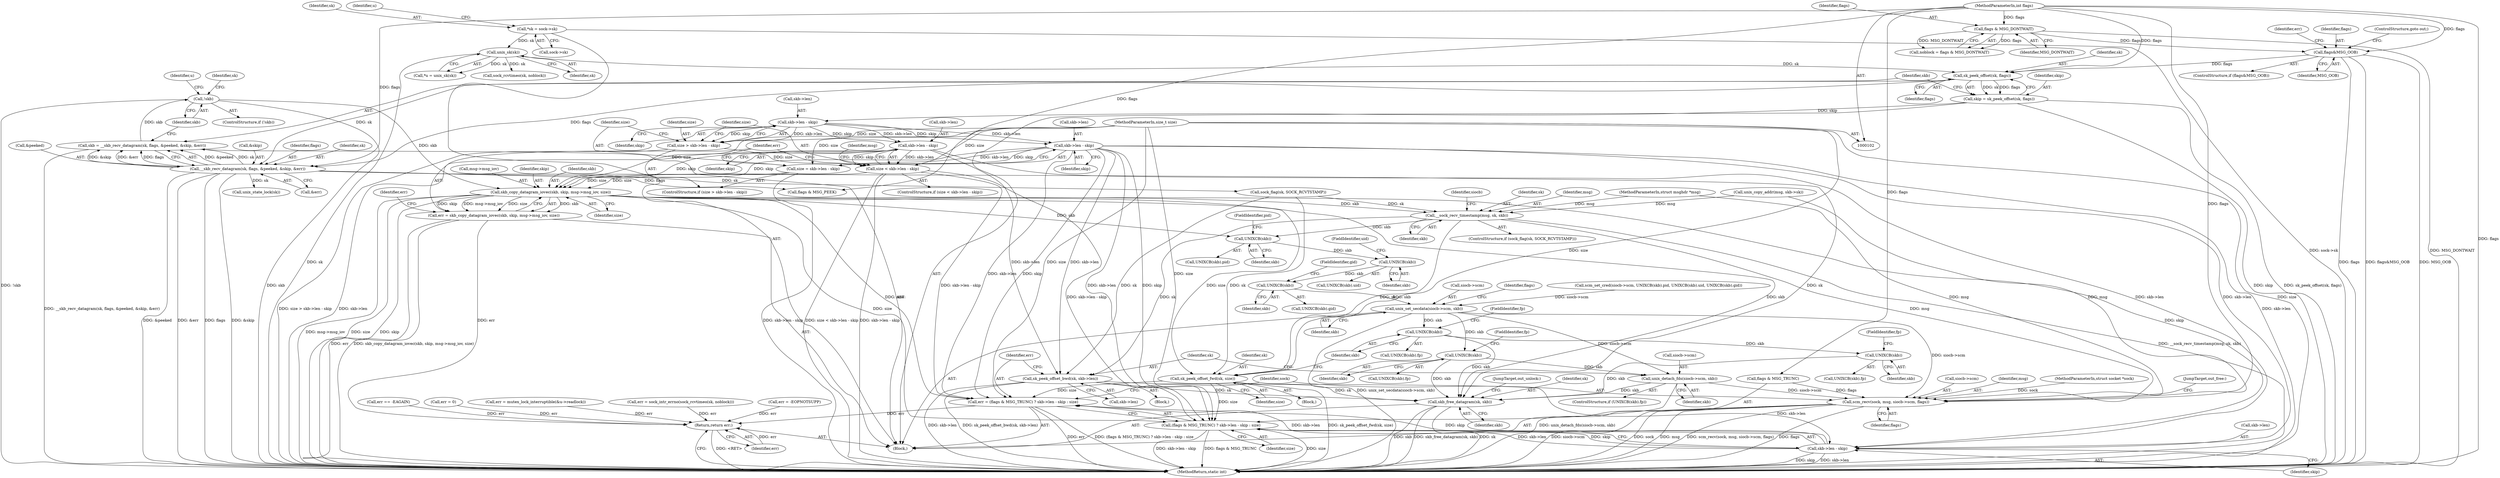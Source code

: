 digraph "0_linux_f3d3342602f8bcbf37d7c46641cb9bca7618eb1c_35@API" {
"1000257" [label="(Call,skb_copy_datagram_iovec(skb, skip, msg->msg_iov, size))"];
"1000179" [label="(Call,!skb)"];
"1000167" [label="(Call,skb = __skb_recv_datagram(sk, flags, &peeked, &skip, &err))"];
"1000169" [label="(Call,__skb_recv_datagram(sk, flags, &peeked, &skip, &err))"];
"1000164" [label="(Call,sk_peek_offset(sk, flags))"];
"1000124" [label="(Call,unix_sk(sk))"];
"1000116" [label="(Call,*sk = sock->sk)"];
"1000141" [label="(Call,flags&MSG_OOB)"];
"1000129" [label="(Call,flags & MSG_DONTWAIT)"];
"1000107" [label="(MethodParameterIn,int flags)"];
"1000236" [label="(Call,skb->len - skip)"];
"1000229" [label="(Call,skb->len - skip)"];
"1000162" [label="(Call,skip = sk_peek_offset(sk, flags))"];
"1000245" [label="(Call,skb->len - skip)"];
"1000234" [label="(Call,size = skb->len - skip)"];
"1000106" [label="(MethodParameterIn,size_t size)"];
"1000243" [label="(Call,size < skb->len - skip)"];
"1000227" [label="(Call,size > skb->len - skip)"];
"1000255" [label="(Call,err = skb_copy_datagram_iovec(skb, skip, msg->msg_iov, size))"];
"1000386" [label="(Return,return err;)"];
"1000271" [label="(Call,__sock_recv_timestamp(msg, sk, skb))"];
"1000298" [label="(Call,UNIXCB(skb))"];
"1000302" [label="(Call,UNIXCB(skb))"];
"1000306" [label="(Call,UNIXCB(skb))"];
"1000309" [label="(Call,unix_set_secdata(siocb->scm, skb))"];
"1000322" [label="(Call,UNIXCB(skb))"];
"1000325" [label="(Call,unix_detach_fds(siocb->scm, skb))"];
"1000368" [label="(Call,scm_recv(sock, msg, siocb->scm, flags))"];
"1000376" [label="(Call,skb_free_datagram(sk, skb))"];
"1000342" [label="(Call,UNIXCB(skb))"];
"1000353" [label="(Call,UNIXCB(skb))"];
"1000330" [label="(Call,sk_peek_offset_bwd(sk, skb->len))"];
"1000362" [label="(Call,skb->len - skip)"];
"1000356" [label="(Call,err = (flags & MSG_TRUNC) ? skb->len - skip : size)"];
"1000358" [label="(Call,(flags & MSG_TRUNC) ? skb->len - skip : size)"];
"1000337" [label="(Call,sk_peek_offset_fwd(sk, size))"];
"1000124" [label="(Call,unix_sk(sk))"];
"1000122" [label="(Call,*u = unix_sk(sk))"];
"1000375" [label="(JumpTarget,out_free:)"];
"1000388" [label="(MethodReturn,static int)"];
"1000131" [label="(Identifier,MSG_DONTWAIT)"];
"1000174" [label="(Call,&skip)"];
"1000357" [label="(Identifier,err)"];
"1000362" [label="(Call,skb->len - skip)"];
"1000155" [label="(Call,err = sock_intr_errno(sock_rcvtimeo(sk, noblock)))"];
"1000259" [label="(Identifier,skip)"];
"1000386" [label="(Return,return err;)"];
"1000310" [label="(Call,siocb->scm)"];
"1000371" [label="(Call,siocb->scm)"];
"1000235" [label="(Identifier,size)"];
"1000336" [label="(Block,)"];
"1000234" [label="(Call,size = skb->len - skip)"];
"1000146" [label="(Identifier,err)"];
"1000331" [label="(Identifier,sk)"];
"1000358" [label="(Call,(flags & MSG_TRUNC) ? skb->len - skip : size)"];
"1000376" [label="(Call,skb_free_datagram(sk, skb))"];
"1000243" [label="(Call,size < skb->len - skip)"];
"1000237" [label="(Call,skb->len)"];
"1000367" [label="(Identifier,size)"];
"1000370" [label="(Identifier,msg)"];
"1000321" [label="(Call,UNIXCB(skb).fp)"];
"1000226" [label="(ControlStructure,if (size > skb->len - skip))"];
"1000305" [label="(Call,UNIXCB(skb).gid)"];
"1000171" [label="(Identifier,flags)"];
"1000317" [label="(Identifier,flags)"];
"1000278" [label="(Identifier,siocb)"];
"1000118" [label="(Call,sock->sk)"];
"1000104" [label="(MethodParameterIn,struct socket *sock)"];
"1000143" [label="(Identifier,MSG_OOB)"];
"1000130" [label="(Identifier,flags)"];
"1000227" [label="(Call,size > skb->len - skip)"];
"1000322" [label="(Call,UNIXCB(skb))"];
"1000158" [label="(Call,sock_rcvtimeo(sk, noblock))"];
"1000236" [label="(Call,skb->len - skip)"];
"1000140" [label="(ControlStructure,if (flags&MSG_OOB))"];
"1000255" [label="(Call,err = skb_copy_datagram_iovec(skb, skip, msg->msg_iov, size))"];
"1000273" [label="(Identifier,sk)"];
"1000344" [label="(FieldIdentifier,fp)"];
"1000323" [label="(Identifier,skb)"];
"1000125" [label="(Identifier,sk)"];
"1000353" [label="(Call,UNIXCB(skb))"];
"1000301" [label="(Call,UNIXCB(skb).uid)"];
"1000179" [label="(Call,!skb)"];
"1000244" [label="(Identifier,size)"];
"1000298" [label="(Call,UNIXCB(skb))"];
"1000169" [label="(Call,__skb_recv_datagram(sk, flags, &peeked, &skip, &err))"];
"1000274" [label="(Identifier,skb)"];
"1000297" [label="(Call,UNIXCB(skb).pid)"];
"1000263" [label="(Identifier,size)"];
"1000167" [label="(Call,skb = __skb_recv_datagram(sk, flags, &peeked, &skip, &err))"];
"1000136" [label="(Call,err = -EOPNOTSUPP)"];
"1000116" [label="(Call,*sk = sock->sk)"];
"1000356" [label="(Call,err = (flags & MSG_TRUNC) ? skb->len - skip : size)"];
"1000105" [label="(MethodParameterIn,struct msghdr *msg)"];
"1000343" [label="(Identifier,skb)"];
"1000337" [label="(Call,sk_peek_offset_fwd(sk, size))"];
"1000339" [label="(Identifier,size)"];
"1000180" [label="(Identifier,skb)"];
"1000142" [label="(Identifier,flags)"];
"1000355" [label="(FieldIdentifier,fp)"];
"1000304" [label="(FieldIdentifier,uid)"];
"1000127" [label="(Call,noblock = flags & MSG_DONTWAIT)"];
"1000299" [label="(Identifier,skb)"];
"1000368" [label="(Call,scm_recv(sock, msg, siocb->scm, flags))"];
"1000308" [label="(FieldIdentifier,gid)"];
"1000230" [label="(Call,skb->len)"];
"1000163" [label="(Identifier,skip)"];
"1000257" [label="(Call,skb_copy_datagram_iovec(skb, skip, msg->msg_iov, size))"];
"1000366" [label="(Identifier,skip)"];
"1000313" [label="(Identifier,skb)"];
"1000141" [label="(Call,flags&MSG_OOB)"];
"1000242" [label="(ControlStructure,if (size < skb->len - skip))"];
"1000229" [label="(Call,skb->len - skip)"];
"1000332" [label="(Call,skb->len)"];
"1000307" [label="(Identifier,skb)"];
"1000272" [label="(Identifier,msg)"];
"1000170" [label="(Identifier,sk)"];
"1000117" [label="(Identifier,sk)"];
"1000182" [label="(Call,unix_state_lock(sk))"];
"1000329" [label="(Identifier,skb)"];
"1000330" [label="(Call,sk_peek_offset_bwd(sk, skb->len))"];
"1000256" [label="(Identifier,err)"];
"1000374" [label="(Identifier,flags)"];
"1000303" [label="(Identifier,skb)"];
"1000258" [label="(Identifier,skb)"];
"1000320" [label="(ControlStructure,if (UNIXCB(skb).fp))"];
"1000249" [label="(Identifier,skip)"];
"1000325" [label="(Call,unix_detach_fds(siocb->scm, skb))"];
"1000271" [label="(Call,__sock_recv_timestamp(msg, sk, skb))"];
"1000240" [label="(Identifier,skip)"];
"1000293" [label="(Call,scm_set_cred(siocb->scm, UNIXCB(skb).pid, UNIXCB(skb).uid, UNIXCB(skb).gid))"];
"1000165" [label="(Identifier,sk)"];
"1000316" [label="(Call,flags & MSG_PEEK)"];
"1000233" [label="(Identifier,skip)"];
"1000378" [label="(Identifier,skb)"];
"1000246" [label="(Call,skb->len)"];
"1000245" [label="(Call,skb->len - skip)"];
"1000302" [label="(Call,UNIXCB(skb))"];
"1000166" [label="(Identifier,flags)"];
"1000172" [label="(Call,&peeked)"];
"1000221" [label="(Call,unix_copy_addr(msg, skb->sk))"];
"1000260" [label="(Call,msg->msg_iov)"];
"1000162" [label="(Call,skip = sk_peek_offset(sk, flags))"];
"1000300" [label="(FieldIdentifier,pid)"];
"1000363" [label="(Call,skb->len)"];
"1000379" [label="(JumpTarget,out_unlock:)"];
"1000326" [label="(Call,siocb->scm)"];
"1000178" [label="(ControlStructure,if (!skb))"];
"1000354" [label="(Identifier,skb)"];
"1000309" [label="(Call,unix_set_secdata(siocb->scm, skb))"];
"1000228" [label="(Identifier,size)"];
"1000144" [label="(ControlStructure,goto out;)"];
"1000387" [label="(Identifier,err)"];
"1000192" [label="(Call,err == -EAGAIN)"];
"1000129" [label="(Call,flags & MSG_DONTWAIT)"];
"1000201" [label="(Call,err = 0)"];
"1000176" [label="(Call,&err)"];
"1000338" [label="(Identifier,sk)"];
"1000319" [label="(Block,)"];
"1000210" [label="(Identifier,u)"];
"1000267" [label="(ControlStructure,if (sock_flag(sk, SOCK_RCVTSTAMP)))"];
"1000341" [label="(Call,UNIXCB(skb).fp)"];
"1000252" [label="(Identifier,msg)"];
"1000352" [label="(Call,UNIXCB(skb).fp)"];
"1000106" [label="(MethodParameterIn,size_t size)"];
"1000377" [label="(Identifier,sk)"];
"1000359" [label="(Call,flags & MSG_TRUNC)"];
"1000342" [label="(Call,UNIXCB(skb))"];
"1000168" [label="(Identifier,skb)"];
"1000268" [label="(Call,sock_flag(sk, SOCK_RCVTSTAMP))"];
"1000324" [label="(FieldIdentifier,fp)"];
"1000107" [label="(MethodParameterIn,int flags)"];
"1000306" [label="(Call,UNIXCB(skb))"];
"1000164" [label="(Call,sk_peek_offset(sk, flags))"];
"1000369" [label="(Identifier,sock)"];
"1000265" [label="(Identifier,err)"];
"1000123" [label="(Identifier,u)"];
"1000183" [label="(Identifier,sk)"];
"1000145" [label="(Call,err = mutex_lock_interruptible(&u->readlock))"];
"1000108" [label="(Block,)"];
"1000257" -> "1000255"  [label="AST: "];
"1000257" -> "1000263"  [label="CFG: "];
"1000258" -> "1000257"  [label="AST: "];
"1000259" -> "1000257"  [label="AST: "];
"1000260" -> "1000257"  [label="AST: "];
"1000263" -> "1000257"  [label="AST: "];
"1000255" -> "1000257"  [label="CFG: "];
"1000257" -> "1000388"  [label="DDG: skip"];
"1000257" -> "1000388"  [label="DDG: msg->msg_iov"];
"1000257" -> "1000388"  [label="DDG: size"];
"1000257" -> "1000255"  [label="DDG: skb"];
"1000257" -> "1000255"  [label="DDG: skip"];
"1000257" -> "1000255"  [label="DDG: msg->msg_iov"];
"1000257" -> "1000255"  [label="DDG: size"];
"1000179" -> "1000257"  [label="DDG: skb"];
"1000236" -> "1000257"  [label="DDG: skip"];
"1000245" -> "1000257"  [label="DDG: skip"];
"1000234" -> "1000257"  [label="DDG: size"];
"1000243" -> "1000257"  [label="DDG: size"];
"1000106" -> "1000257"  [label="DDG: size"];
"1000257" -> "1000271"  [label="DDG: skb"];
"1000257" -> "1000298"  [label="DDG: skb"];
"1000257" -> "1000337"  [label="DDG: size"];
"1000257" -> "1000356"  [label="DDG: size"];
"1000257" -> "1000362"  [label="DDG: skip"];
"1000257" -> "1000358"  [label="DDG: size"];
"1000257" -> "1000376"  [label="DDG: skb"];
"1000179" -> "1000178"  [label="AST: "];
"1000179" -> "1000180"  [label="CFG: "];
"1000180" -> "1000179"  [label="AST: "];
"1000183" -> "1000179"  [label="CFG: "];
"1000210" -> "1000179"  [label="CFG: "];
"1000179" -> "1000388"  [label="DDG: !skb"];
"1000179" -> "1000388"  [label="DDG: skb"];
"1000167" -> "1000179"  [label="DDG: skb"];
"1000167" -> "1000108"  [label="AST: "];
"1000167" -> "1000169"  [label="CFG: "];
"1000168" -> "1000167"  [label="AST: "];
"1000169" -> "1000167"  [label="AST: "];
"1000180" -> "1000167"  [label="CFG: "];
"1000167" -> "1000388"  [label="DDG: __skb_recv_datagram(sk, flags, &peeked, &skip, &err)"];
"1000169" -> "1000167"  [label="DDG: &peeked"];
"1000169" -> "1000167"  [label="DDG: sk"];
"1000169" -> "1000167"  [label="DDG: &skip"];
"1000169" -> "1000167"  [label="DDG: &err"];
"1000169" -> "1000167"  [label="DDG: flags"];
"1000169" -> "1000176"  [label="CFG: "];
"1000170" -> "1000169"  [label="AST: "];
"1000171" -> "1000169"  [label="AST: "];
"1000172" -> "1000169"  [label="AST: "];
"1000174" -> "1000169"  [label="AST: "];
"1000176" -> "1000169"  [label="AST: "];
"1000169" -> "1000388"  [label="DDG: &peeked"];
"1000169" -> "1000388"  [label="DDG: &err"];
"1000169" -> "1000388"  [label="DDG: flags"];
"1000169" -> "1000388"  [label="DDG: &skip"];
"1000164" -> "1000169"  [label="DDG: sk"];
"1000164" -> "1000169"  [label="DDG: flags"];
"1000107" -> "1000169"  [label="DDG: flags"];
"1000169" -> "1000182"  [label="DDG: sk"];
"1000169" -> "1000268"  [label="DDG: sk"];
"1000169" -> "1000316"  [label="DDG: flags"];
"1000169" -> "1000376"  [label="DDG: sk"];
"1000164" -> "1000162"  [label="AST: "];
"1000164" -> "1000166"  [label="CFG: "];
"1000165" -> "1000164"  [label="AST: "];
"1000166" -> "1000164"  [label="AST: "];
"1000162" -> "1000164"  [label="CFG: "];
"1000164" -> "1000162"  [label="DDG: sk"];
"1000164" -> "1000162"  [label="DDG: flags"];
"1000124" -> "1000164"  [label="DDG: sk"];
"1000141" -> "1000164"  [label="DDG: flags"];
"1000107" -> "1000164"  [label="DDG: flags"];
"1000124" -> "1000122"  [label="AST: "];
"1000124" -> "1000125"  [label="CFG: "];
"1000125" -> "1000124"  [label="AST: "];
"1000122" -> "1000124"  [label="CFG: "];
"1000124" -> "1000388"  [label="DDG: sk"];
"1000124" -> "1000122"  [label="DDG: sk"];
"1000116" -> "1000124"  [label="DDG: sk"];
"1000124" -> "1000158"  [label="DDG: sk"];
"1000116" -> "1000108"  [label="AST: "];
"1000116" -> "1000118"  [label="CFG: "];
"1000117" -> "1000116"  [label="AST: "];
"1000118" -> "1000116"  [label="AST: "];
"1000123" -> "1000116"  [label="CFG: "];
"1000116" -> "1000388"  [label="DDG: sock->sk"];
"1000141" -> "1000140"  [label="AST: "];
"1000141" -> "1000143"  [label="CFG: "];
"1000142" -> "1000141"  [label="AST: "];
"1000143" -> "1000141"  [label="AST: "];
"1000144" -> "1000141"  [label="CFG: "];
"1000146" -> "1000141"  [label="CFG: "];
"1000141" -> "1000388"  [label="DDG: flags"];
"1000141" -> "1000388"  [label="DDG: flags&MSG_OOB"];
"1000141" -> "1000388"  [label="DDG: MSG_OOB"];
"1000129" -> "1000141"  [label="DDG: flags"];
"1000107" -> "1000141"  [label="DDG: flags"];
"1000129" -> "1000127"  [label="AST: "];
"1000129" -> "1000131"  [label="CFG: "];
"1000130" -> "1000129"  [label="AST: "];
"1000131" -> "1000129"  [label="AST: "];
"1000127" -> "1000129"  [label="CFG: "];
"1000129" -> "1000388"  [label="DDG: MSG_DONTWAIT"];
"1000129" -> "1000127"  [label="DDG: flags"];
"1000129" -> "1000127"  [label="DDG: MSG_DONTWAIT"];
"1000107" -> "1000129"  [label="DDG: flags"];
"1000107" -> "1000102"  [label="AST: "];
"1000107" -> "1000388"  [label="DDG: flags"];
"1000107" -> "1000316"  [label="DDG: flags"];
"1000107" -> "1000359"  [label="DDG: flags"];
"1000107" -> "1000368"  [label="DDG: flags"];
"1000236" -> "1000234"  [label="AST: "];
"1000236" -> "1000240"  [label="CFG: "];
"1000237" -> "1000236"  [label="AST: "];
"1000240" -> "1000236"  [label="AST: "];
"1000234" -> "1000236"  [label="CFG: "];
"1000236" -> "1000388"  [label="DDG: skb->len"];
"1000236" -> "1000234"  [label="DDG: skb->len"];
"1000236" -> "1000234"  [label="DDG: skip"];
"1000229" -> "1000236"  [label="DDG: skb->len"];
"1000229" -> "1000236"  [label="DDG: skip"];
"1000236" -> "1000330"  [label="DDG: skb->len"];
"1000236" -> "1000356"  [label="DDG: skb->len"];
"1000236" -> "1000356"  [label="DDG: skip"];
"1000236" -> "1000358"  [label="DDG: skb->len"];
"1000236" -> "1000358"  [label="DDG: skip"];
"1000236" -> "1000362"  [label="DDG: skb->len"];
"1000229" -> "1000227"  [label="AST: "];
"1000229" -> "1000233"  [label="CFG: "];
"1000230" -> "1000229"  [label="AST: "];
"1000233" -> "1000229"  [label="AST: "];
"1000227" -> "1000229"  [label="CFG: "];
"1000229" -> "1000227"  [label="DDG: skb->len"];
"1000229" -> "1000227"  [label="DDG: skip"];
"1000162" -> "1000229"  [label="DDG: skip"];
"1000229" -> "1000245"  [label="DDG: skb->len"];
"1000229" -> "1000245"  [label="DDG: skip"];
"1000162" -> "1000108"  [label="AST: "];
"1000163" -> "1000162"  [label="AST: "];
"1000168" -> "1000162"  [label="CFG: "];
"1000162" -> "1000388"  [label="DDG: sk_peek_offset(sk, flags)"];
"1000162" -> "1000388"  [label="DDG: skip"];
"1000245" -> "1000243"  [label="AST: "];
"1000245" -> "1000249"  [label="CFG: "];
"1000246" -> "1000245"  [label="AST: "];
"1000249" -> "1000245"  [label="AST: "];
"1000243" -> "1000245"  [label="CFG: "];
"1000245" -> "1000388"  [label="DDG: skb->len"];
"1000245" -> "1000243"  [label="DDG: skb->len"];
"1000245" -> "1000243"  [label="DDG: skip"];
"1000245" -> "1000330"  [label="DDG: skb->len"];
"1000245" -> "1000362"  [label="DDG: skb->len"];
"1000234" -> "1000226"  [label="AST: "];
"1000235" -> "1000234"  [label="AST: "];
"1000256" -> "1000234"  [label="CFG: "];
"1000234" -> "1000388"  [label="DDG: skb->len - skip"];
"1000106" -> "1000234"  [label="DDG: size"];
"1000106" -> "1000102"  [label="AST: "];
"1000106" -> "1000388"  [label="DDG: size"];
"1000106" -> "1000227"  [label="DDG: size"];
"1000106" -> "1000243"  [label="DDG: size"];
"1000106" -> "1000337"  [label="DDG: size"];
"1000106" -> "1000356"  [label="DDG: size"];
"1000106" -> "1000358"  [label="DDG: size"];
"1000243" -> "1000242"  [label="AST: "];
"1000244" -> "1000243"  [label="AST: "];
"1000252" -> "1000243"  [label="CFG: "];
"1000256" -> "1000243"  [label="CFG: "];
"1000243" -> "1000388"  [label="DDG: skb->len - skip"];
"1000243" -> "1000388"  [label="DDG: size < skb->len - skip"];
"1000227" -> "1000243"  [label="DDG: size"];
"1000243" -> "1000356"  [label="DDG: skb->len - skip"];
"1000243" -> "1000358"  [label="DDG: skb->len - skip"];
"1000227" -> "1000226"  [label="AST: "];
"1000228" -> "1000227"  [label="AST: "];
"1000235" -> "1000227"  [label="CFG: "];
"1000244" -> "1000227"  [label="CFG: "];
"1000227" -> "1000388"  [label="DDG: size > skb->len - skip"];
"1000255" -> "1000108"  [label="AST: "];
"1000256" -> "1000255"  [label="AST: "];
"1000265" -> "1000255"  [label="CFG: "];
"1000255" -> "1000388"  [label="DDG: skb_copy_datagram_iovec(skb, skip, msg->msg_iov, size)"];
"1000255" -> "1000388"  [label="DDG: err"];
"1000255" -> "1000386"  [label="DDG: err"];
"1000386" -> "1000108"  [label="AST: "];
"1000386" -> "1000387"  [label="CFG: "];
"1000387" -> "1000386"  [label="AST: "];
"1000388" -> "1000386"  [label="CFG: "];
"1000386" -> "1000388"  [label="DDG: <RET>"];
"1000387" -> "1000386"  [label="DDG: err"];
"1000356" -> "1000386"  [label="DDG: err"];
"1000192" -> "1000386"  [label="DDG: err"];
"1000155" -> "1000386"  [label="DDG: err"];
"1000145" -> "1000386"  [label="DDG: err"];
"1000136" -> "1000386"  [label="DDG: err"];
"1000201" -> "1000386"  [label="DDG: err"];
"1000271" -> "1000267"  [label="AST: "];
"1000271" -> "1000274"  [label="CFG: "];
"1000272" -> "1000271"  [label="AST: "];
"1000273" -> "1000271"  [label="AST: "];
"1000274" -> "1000271"  [label="AST: "];
"1000278" -> "1000271"  [label="CFG: "];
"1000271" -> "1000388"  [label="DDG: __sock_recv_timestamp(msg, sk, skb)"];
"1000221" -> "1000271"  [label="DDG: msg"];
"1000105" -> "1000271"  [label="DDG: msg"];
"1000268" -> "1000271"  [label="DDG: sk"];
"1000271" -> "1000298"  [label="DDG: skb"];
"1000271" -> "1000330"  [label="DDG: sk"];
"1000271" -> "1000337"  [label="DDG: sk"];
"1000271" -> "1000368"  [label="DDG: msg"];
"1000298" -> "1000297"  [label="AST: "];
"1000298" -> "1000299"  [label="CFG: "];
"1000299" -> "1000298"  [label="AST: "];
"1000300" -> "1000298"  [label="CFG: "];
"1000298" -> "1000302"  [label="DDG: skb"];
"1000302" -> "1000301"  [label="AST: "];
"1000302" -> "1000303"  [label="CFG: "];
"1000303" -> "1000302"  [label="AST: "];
"1000304" -> "1000302"  [label="CFG: "];
"1000302" -> "1000306"  [label="DDG: skb"];
"1000306" -> "1000305"  [label="AST: "];
"1000306" -> "1000307"  [label="CFG: "];
"1000307" -> "1000306"  [label="AST: "];
"1000308" -> "1000306"  [label="CFG: "];
"1000306" -> "1000309"  [label="DDG: skb"];
"1000309" -> "1000108"  [label="AST: "];
"1000309" -> "1000313"  [label="CFG: "];
"1000310" -> "1000309"  [label="AST: "];
"1000313" -> "1000309"  [label="AST: "];
"1000317" -> "1000309"  [label="CFG: "];
"1000309" -> "1000388"  [label="DDG: unix_set_secdata(siocb->scm, skb)"];
"1000293" -> "1000309"  [label="DDG: siocb->scm"];
"1000309" -> "1000322"  [label="DDG: skb"];
"1000309" -> "1000325"  [label="DDG: siocb->scm"];
"1000309" -> "1000342"  [label="DDG: skb"];
"1000309" -> "1000368"  [label="DDG: siocb->scm"];
"1000322" -> "1000321"  [label="AST: "];
"1000322" -> "1000323"  [label="CFG: "];
"1000323" -> "1000322"  [label="AST: "];
"1000324" -> "1000322"  [label="CFG: "];
"1000322" -> "1000325"  [label="DDG: skb"];
"1000322" -> "1000376"  [label="DDG: skb"];
"1000325" -> "1000320"  [label="AST: "];
"1000325" -> "1000329"  [label="CFG: "];
"1000326" -> "1000325"  [label="AST: "];
"1000329" -> "1000325"  [label="AST: "];
"1000331" -> "1000325"  [label="CFG: "];
"1000325" -> "1000388"  [label="DDG: unix_detach_fds(siocb->scm, skb)"];
"1000325" -> "1000368"  [label="DDG: siocb->scm"];
"1000325" -> "1000376"  [label="DDG: skb"];
"1000368" -> "1000108"  [label="AST: "];
"1000368" -> "1000374"  [label="CFG: "];
"1000369" -> "1000368"  [label="AST: "];
"1000370" -> "1000368"  [label="AST: "];
"1000371" -> "1000368"  [label="AST: "];
"1000374" -> "1000368"  [label="AST: "];
"1000375" -> "1000368"  [label="CFG: "];
"1000368" -> "1000388"  [label="DDG: sock"];
"1000368" -> "1000388"  [label="DDG: msg"];
"1000368" -> "1000388"  [label="DDG: scm_recv(sock, msg, siocb->scm, flags)"];
"1000368" -> "1000388"  [label="DDG: flags"];
"1000368" -> "1000388"  [label="DDG: siocb->scm"];
"1000104" -> "1000368"  [label="DDG: sock"];
"1000221" -> "1000368"  [label="DDG: msg"];
"1000105" -> "1000368"  [label="DDG: msg"];
"1000359" -> "1000368"  [label="DDG: flags"];
"1000376" -> "1000108"  [label="AST: "];
"1000376" -> "1000378"  [label="CFG: "];
"1000377" -> "1000376"  [label="AST: "];
"1000378" -> "1000376"  [label="AST: "];
"1000379" -> "1000376"  [label="CFG: "];
"1000376" -> "1000388"  [label="DDG: skb_free_datagram(sk, skb)"];
"1000376" -> "1000388"  [label="DDG: sk"];
"1000376" -> "1000388"  [label="DDG: skb"];
"1000330" -> "1000376"  [label="DDG: sk"];
"1000337" -> "1000376"  [label="DDG: sk"];
"1000342" -> "1000376"  [label="DDG: skb"];
"1000353" -> "1000376"  [label="DDG: skb"];
"1000342" -> "1000341"  [label="AST: "];
"1000342" -> "1000343"  [label="CFG: "];
"1000343" -> "1000342"  [label="AST: "];
"1000344" -> "1000342"  [label="CFG: "];
"1000342" -> "1000353"  [label="DDG: skb"];
"1000353" -> "1000352"  [label="AST: "];
"1000353" -> "1000354"  [label="CFG: "];
"1000354" -> "1000353"  [label="AST: "];
"1000355" -> "1000353"  [label="CFG: "];
"1000330" -> "1000319"  [label="AST: "];
"1000330" -> "1000332"  [label="CFG: "];
"1000331" -> "1000330"  [label="AST: "];
"1000332" -> "1000330"  [label="AST: "];
"1000357" -> "1000330"  [label="CFG: "];
"1000330" -> "1000388"  [label="DDG: skb->len"];
"1000330" -> "1000388"  [label="DDG: sk_peek_offset_bwd(sk, skb->len)"];
"1000268" -> "1000330"  [label="DDG: sk"];
"1000330" -> "1000362"  [label="DDG: skb->len"];
"1000362" -> "1000358"  [label="AST: "];
"1000362" -> "1000366"  [label="CFG: "];
"1000363" -> "1000362"  [label="AST: "];
"1000366" -> "1000362"  [label="AST: "];
"1000358" -> "1000362"  [label="CFG: "];
"1000362" -> "1000388"  [label="DDG: skip"];
"1000362" -> "1000388"  [label="DDG: skb->len"];
"1000362" -> "1000356"  [label="DDG: skb->len"];
"1000362" -> "1000356"  [label="DDG: skip"];
"1000362" -> "1000358"  [label="DDG: skb->len"];
"1000362" -> "1000358"  [label="DDG: skip"];
"1000356" -> "1000108"  [label="AST: "];
"1000356" -> "1000358"  [label="CFG: "];
"1000357" -> "1000356"  [label="AST: "];
"1000358" -> "1000356"  [label="AST: "];
"1000369" -> "1000356"  [label="CFG: "];
"1000356" -> "1000388"  [label="DDG: err"];
"1000356" -> "1000388"  [label="DDG: (flags & MSG_TRUNC) ? skb->len - skip : size"];
"1000337" -> "1000356"  [label="DDG: size"];
"1000358" -> "1000367"  [label="CFG: "];
"1000359" -> "1000358"  [label="AST: "];
"1000367" -> "1000358"  [label="AST: "];
"1000358" -> "1000388"  [label="DDG: size"];
"1000358" -> "1000388"  [label="DDG: skb->len - skip"];
"1000358" -> "1000388"  [label="DDG: flags & MSG_TRUNC"];
"1000337" -> "1000358"  [label="DDG: size"];
"1000337" -> "1000336"  [label="AST: "];
"1000337" -> "1000339"  [label="CFG: "];
"1000338" -> "1000337"  [label="AST: "];
"1000339" -> "1000337"  [label="AST: "];
"1000343" -> "1000337"  [label="CFG: "];
"1000337" -> "1000388"  [label="DDG: sk_peek_offset_fwd(sk, size)"];
"1000268" -> "1000337"  [label="DDG: sk"];
}
